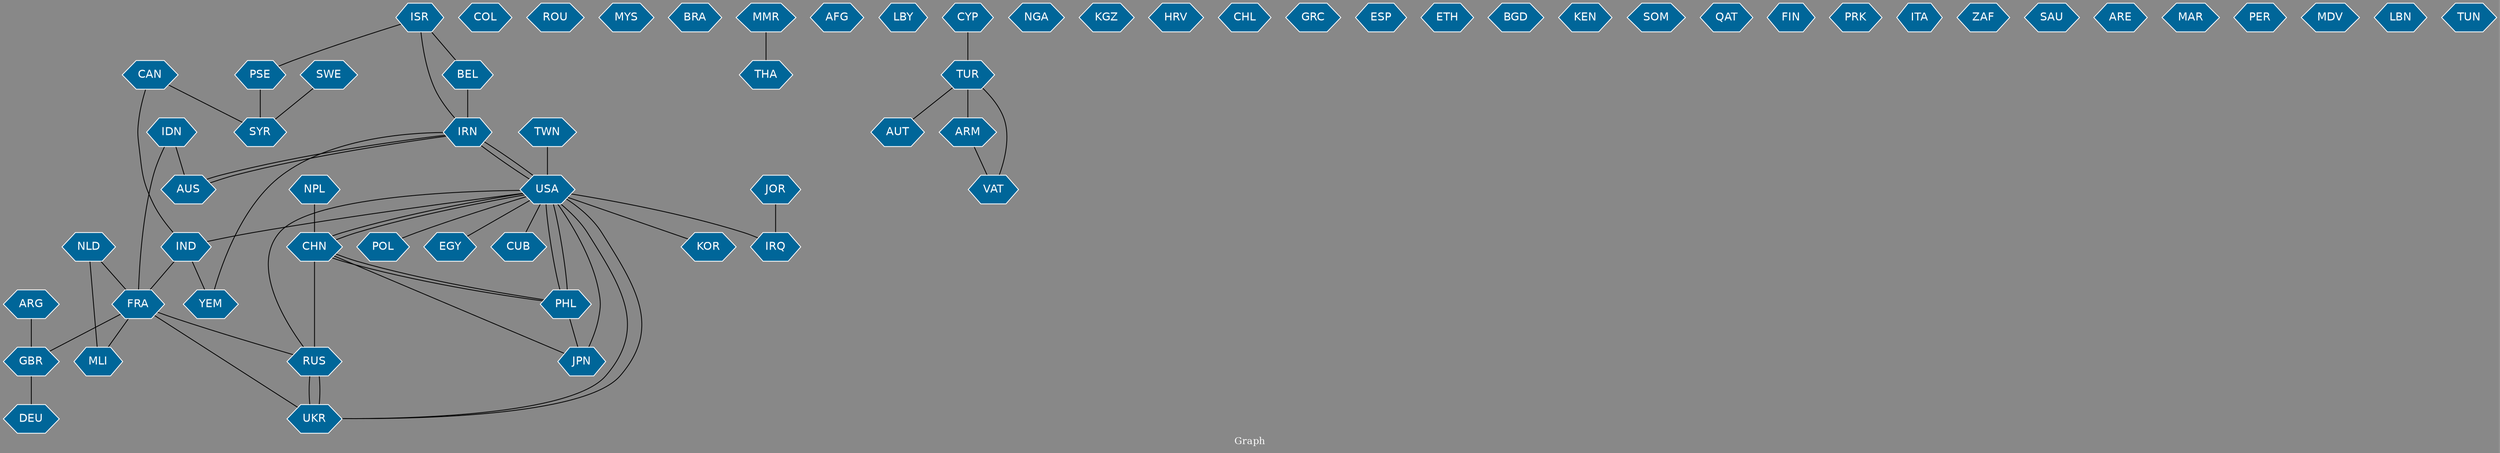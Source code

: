 // Countries together in item graph
graph {
	graph [bgcolor="#888888" fontcolor=white fontsize=12 label="Graph" outputorder=edgesfirst overlap=prism]
	node [color=white fillcolor="#006699" fontcolor=white fontname=Helvetica shape=hexagon style=filled]
	edge [arrowhead=open color=black fontcolor=white fontname=Courier fontsize=12]
		IRN [label=IRN]
		USA [label=USA]
		JPN [label=JPN]
		NPL [label=NPL]
		COL [label=COL]
		IND [label=IND]
		FRA [label=FRA]
		CHN [label=CHN]
		ROU [label=ROU]
		MYS [label=MYS]
		BRA [label=BRA]
		PSE [label=PSE]
		SYR [label=SYR]
		AUS [label=AUS]
		THA [label=THA]
		EGY [label=EGY]
		GBR [label=GBR]
		RUS [label=RUS]
		MMR [label=MMR]
		AFG [label=AFG]
		LBY [label=LBY]
		TUR [label=TUR]
		NGA [label=NGA]
		KGZ [label=KGZ]
		CUB [label=CUB]
		HRV [label=HRV]
		TWN [label=TWN]
		CHL [label=CHL]
		AUT [label=AUT]
		ARG [label=ARG]
		GRC [label=GRC]
		YEM [label=YEM]
		ESP [label=ESP]
		ETH [label=ETH]
		BGD [label=BGD]
		PHL [label=PHL]
		ISR [label=ISR]
		BEL [label=BEL]
		NLD [label=NLD]
		MLI [label=MLI]
		UKR [label=UKR]
		KEN [label=KEN]
		SOM [label=SOM]
		IDN [label=IDN]
		SWE [label=SWE]
		DEU [label=DEU]
		KOR [label=KOR]
		QAT [label=QAT]
		CAN [label=CAN]
		FIN [label=FIN]
		PRK [label=PRK]
		ITA [label=ITA]
		IRQ [label=IRQ]
		POL [label=POL]
		ZAF [label=ZAF]
		SAU [label=SAU]
		CYP [label=CYP]
		ARM [label=ARM]
		VAT [label=VAT]
		ARE [label=ARE]
		MAR [label=MAR]
		JOR [label=JOR]
		PER [label=PER]
		MDV [label=MDV]
		LBN [label=LBN]
		TUN [label=TUN]
			UKR -- RUS [weight=2]
			AUS -- IRN [weight=1]
			UKR -- FRA [weight=1]
			JOR -- IRQ [weight=1]
			ISR -- PSE [weight=1]
			NLD -- FRA [weight=1]
			PHL -- USA [weight=2]
			FRA -- GBR [weight=1]
			CHN -- USA [weight=1]
			USA -- EGY [weight=1]
			SWE -- SYR [weight=1]
			CHN -- PHL [weight=1]
			USA -- PHL [weight=4]
			PSE -- SYR [weight=2]
			USA -- POL [weight=1]
			CYP -- TUR [weight=1]
			TWN -- USA [weight=1]
			ARG -- GBR [weight=1]
			TUR -- AUT [weight=1]
			PHL -- JPN [weight=1]
			NLD -- MLI [weight=2]
			CHN -- RUS [weight=1]
			USA -- IND [weight=1]
			GBR -- DEU [weight=1]
			USA -- IRQ [weight=1]
			TUR -- VAT [weight=1]
			USA -- JPN [weight=3]
			CHN -- JPN [weight=2]
			MMR -- THA [weight=1]
			USA -- IRN [weight=3]
			ISR -- IRN [weight=1]
			IDN -- FRA [weight=1]
			USA -- CUB [weight=2]
			IND -- YEM [weight=1]
			UKR -- USA [weight=1]
			RUS -- UKR [weight=2]
			USA -- RUS [weight=1]
			FRA -- RUS [weight=1]
			IRN -- USA [weight=1]
			CAN -- SYR [weight=1]
			ISR -- BEL [weight=1]
			CAN -- IND [weight=1]
			USA -- CHN [weight=3]
			PHL -- CHN [weight=1]
			ARM -- VAT [weight=1]
			FRA -- MLI [weight=1]
			IRN -- YEM [weight=1]
			IRN -- AUS [weight=1]
			IND -- FRA [weight=1]
			USA -- UKR [weight=2]
			BEL -- IRN [weight=1]
			USA -- KOR [weight=1]
			TUR -- ARM [weight=1]
			NPL -- CHN [weight=1]
			IDN -- AUS [weight=1]
}